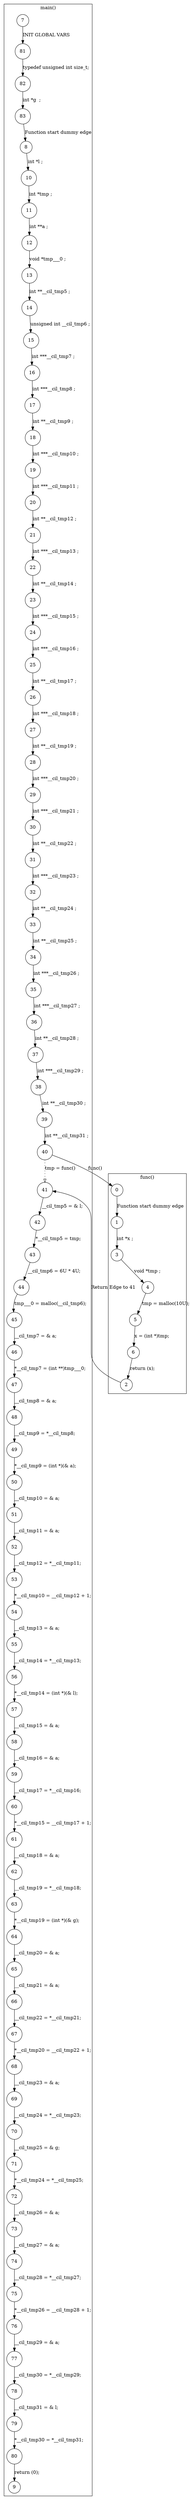 digraph CFA {
node [shape = circle];
subgraph cluster_func {
label = "func()";
0 -> 1 [label="Function start dummy edge"];
1 -> 3 [label="int *x ;"];
3 -> 4 [label="void *tmp ;"];
4 -> 5 [label="tmp = malloc(10U);"];
5 -> 6 [label="x = (int *)tmp;"];
6 -> 2 [label="return (x);"];
}
subgraph cluster_main {
label = "main()";
7 -> 81 [label="INIT GLOBAL VARS"];
81 -> 82 [label="typedef unsigned int size_t;"];
82 -> 83 [label="int *g  ;"];
83 -> 8 [label="Function start dummy edge"];
8 -> 10 [label="int *l ;"];
10 -> 11 [label="int *tmp ;"];
11 -> 12 [label="int **a ;"];
12 -> 13 [label="void *tmp___0 ;"];
13 -> 14 [label="int **__cil_tmp5 ;"];
14 -> 15 [label="unsigned int __cil_tmp6 ;"];
15 -> 16 [label="int ***__cil_tmp7 ;"];
16 -> 17 [label="int ***__cil_tmp8 ;"];
17 -> 18 [label="int **__cil_tmp9 ;"];
18 -> 19 [label="int ***__cil_tmp10 ;"];
19 -> 20 [label="int ***__cil_tmp11 ;"];
20 -> 21 [label="int **__cil_tmp12 ;"];
21 -> 22 [label="int ***__cil_tmp13 ;"];
22 -> 23 [label="int **__cil_tmp14 ;"];
23 -> 24 [label="int ***__cil_tmp15 ;"];
24 -> 25 [label="int ***__cil_tmp16 ;"];
25 -> 26 [label="int **__cil_tmp17 ;"];
26 -> 27 [label="int ***__cil_tmp18 ;"];
27 -> 28 [label="int **__cil_tmp19 ;"];
28 -> 29 [label="int ***__cil_tmp20 ;"];
29 -> 30 [label="int ***__cil_tmp21 ;"];
30 -> 31 [label="int **__cil_tmp22 ;"];
31 -> 32 [label="int ***__cil_tmp23 ;"];
32 -> 33 [label="int **__cil_tmp24 ;"];
33 -> 34 [label="int **__cil_tmp25 ;"];
34 -> 35 [label="int ***__cil_tmp26 ;"];
35 -> 36 [label="int ***__cil_tmp27 ;"];
36 -> 37 [label="int **__cil_tmp28 ;"];
37 -> 38 [label="int ***__cil_tmp29 ;"];
38 -> 39 [label="int **__cil_tmp30 ;"];
39 -> 40 [label="int **__cil_tmp31 ;"];
40 -> 41 [label="tmp = func()" style=dotted arrowhead=empty];
41 -> 42 [label="__cil_tmp5 = & l;"];
42 -> 43 [label="*__cil_tmp5 = tmp;"];
43 -> 44 [label="__cil_tmp6 = 6U * 4U;"];
44 -> 45 [label="tmp___0 = malloc(__cil_tmp6);"];
45 -> 46 [label="__cil_tmp7 = & a;"];
46 -> 47 [label="*__cil_tmp7 = (int **)tmp___0;"];
47 -> 48 [label="__cil_tmp8 = & a;"];
48 -> 49 [label="__cil_tmp9 = *__cil_tmp8;"];
49 -> 50 [label="*__cil_tmp9 = (int *)(& a);"];
50 -> 51 [label="__cil_tmp10 = & a;"];
51 -> 52 [label="__cil_tmp11 = & a;"];
52 -> 53 [label="__cil_tmp12 = *__cil_tmp11;"];
53 -> 54 [label="*__cil_tmp10 = __cil_tmp12 + 1;"];
54 -> 55 [label="__cil_tmp13 = & a;"];
55 -> 56 [label="__cil_tmp14 = *__cil_tmp13;"];
56 -> 57 [label="*__cil_tmp14 = (int *)(& l);"];
57 -> 58 [label="__cil_tmp15 = & a;"];
58 -> 59 [label="__cil_tmp16 = & a;"];
59 -> 60 [label="__cil_tmp17 = *__cil_tmp16;"];
60 -> 61 [label="*__cil_tmp15 = __cil_tmp17 + 1;"];
61 -> 62 [label="__cil_tmp18 = & a;"];
62 -> 63 [label="__cil_tmp19 = *__cil_tmp18;"];
63 -> 64 [label="*__cil_tmp19 = (int *)(& g);"];
64 -> 65 [label="__cil_tmp20 = & a;"];
65 -> 66 [label="__cil_tmp21 = & a;"];
66 -> 67 [label="__cil_tmp22 = *__cil_tmp21;"];
67 -> 68 [label="*__cil_tmp20 = __cil_tmp22 + 1;"];
68 -> 69 [label="__cil_tmp23 = & a;"];
69 -> 70 [label="__cil_tmp24 = *__cil_tmp23;"];
70 -> 71 [label="__cil_tmp25 = & g;"];
71 -> 72 [label="*__cil_tmp24 = *__cil_tmp25;"];
72 -> 73 [label="__cil_tmp26 = & a;"];
73 -> 74 [label="__cil_tmp27 = & a;"];
74 -> 75 [label="__cil_tmp28 = *__cil_tmp27;"];
75 -> 76 [label="*__cil_tmp26 = __cil_tmp28 + 1;"];
76 -> 77 [label="__cil_tmp29 = & a;"];
77 -> 78 [label="__cil_tmp30 = *__cil_tmp29;"];
78 -> 79 [label="__cil_tmp31 = & l;"];
79 -> 80 [label="*__cil_tmp30 = *__cil_tmp31;"];
80 -> 9 [label="return (0);"];
}
40 -> 0 [label="func()"];
2 -> 41 [label="Return Edge to 41"];
}
